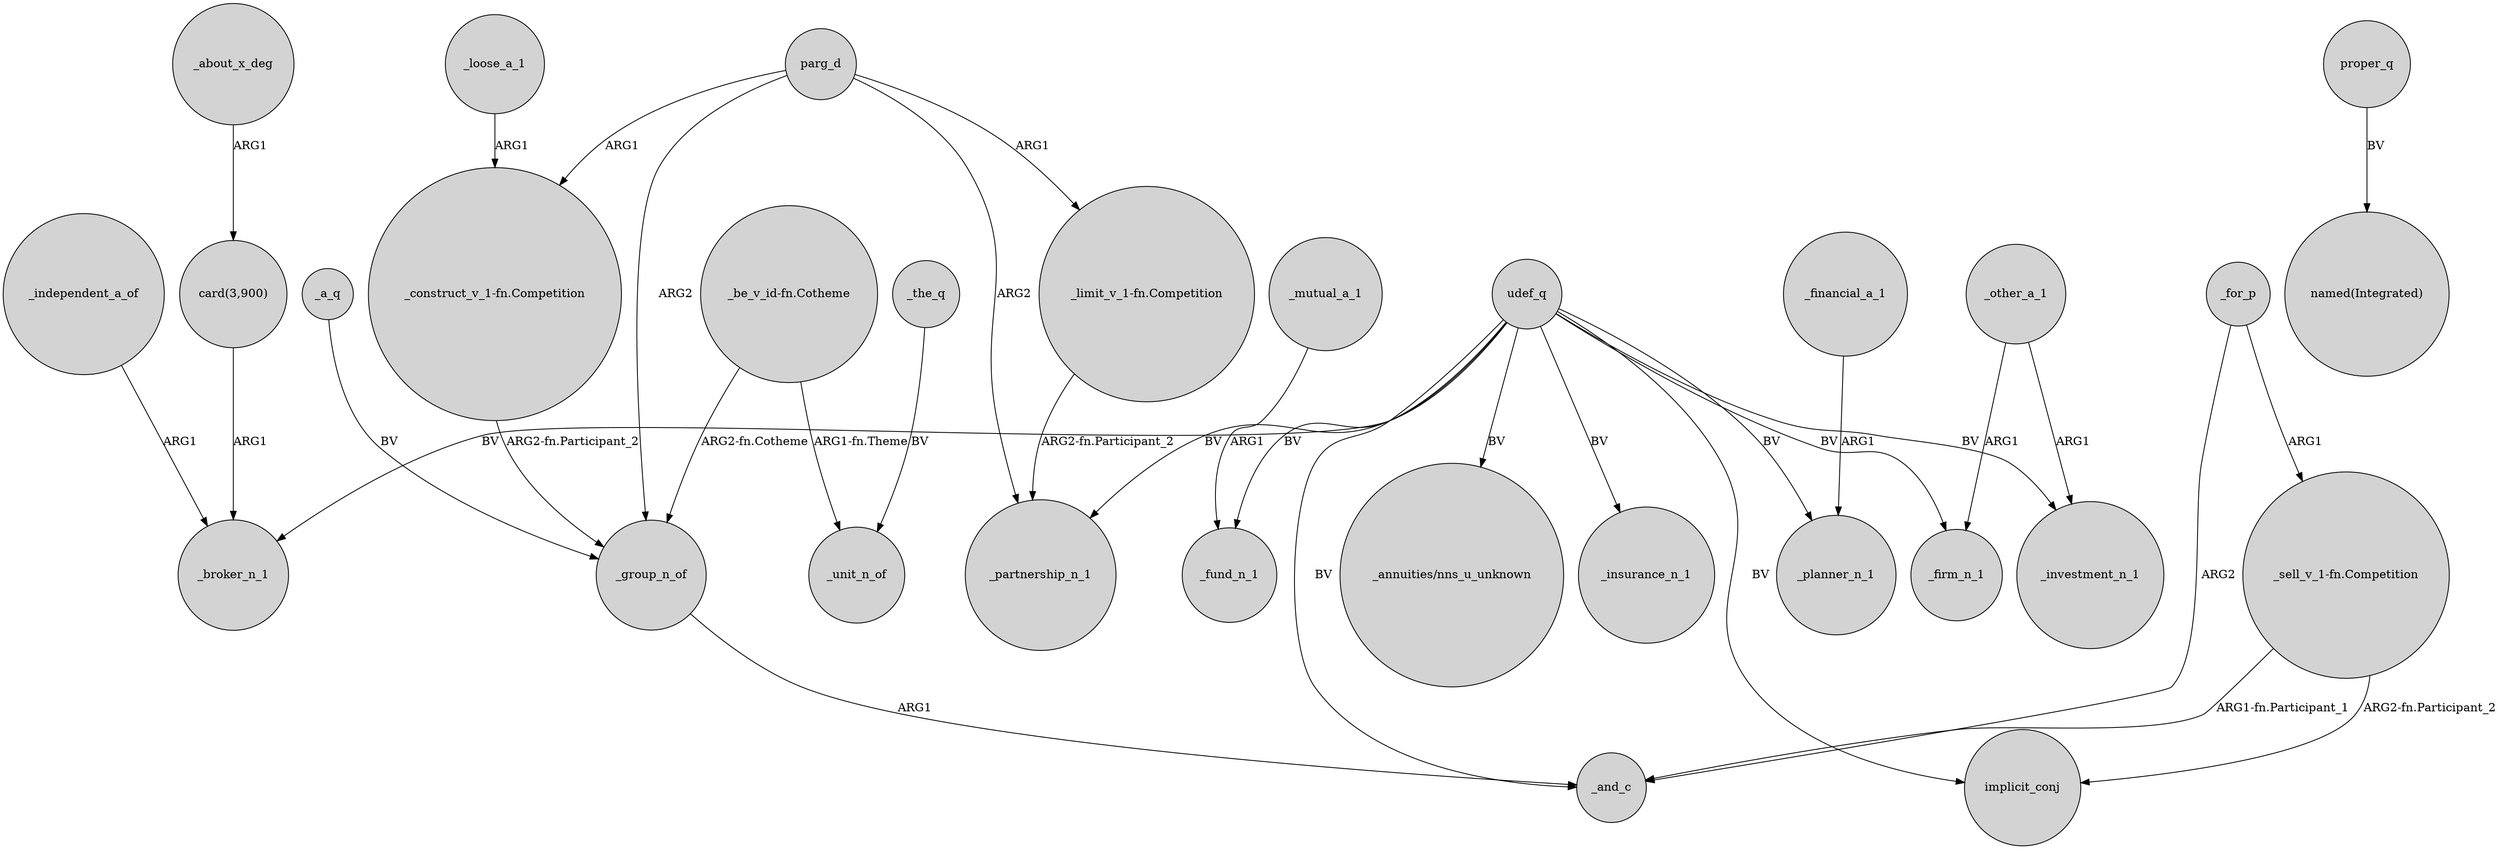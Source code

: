 digraph {
	node [shape=circle style=filled]
	_independent_a_of -> _broker_n_1 [label=ARG1]
	udef_q -> _insurance_n_1 [label=BV]
	udef_q -> _broker_n_1 [label=BV]
	parg_d -> _partnership_n_1 [label=ARG2]
	"_sell_v_1-fn.Competition" -> _and_c [label="ARG1-fn.Participant_1"]
	udef_q -> "_annuities/nns_u_unknown" [label=BV]
	"_construct_v_1-fn.Competition" -> _group_n_of [label="ARG2-fn.Participant_2"]
	udef_q -> _fund_n_1 [label=BV]
	udef_q -> _partnership_n_1 [label=BV]
	udef_q -> _planner_n_1 [label=BV]
	"_sell_v_1-fn.Competition" -> implicit_conj [label="ARG2-fn.Participant_2"]
	"_be_v_id-fn.Cotheme" -> _unit_n_of [label="ARG1-fn.Theme"]
	udef_q -> _and_c [label=BV]
	parg_d -> _group_n_of [label=ARG2]
	udef_q -> _firm_n_1 [label=BV]
	_a_q -> _group_n_of [label=BV]
	_other_a_1 -> _investment_n_1 [label=ARG1]
	proper_q -> "named(Integrated)" [label=BV]
	"_limit_v_1-fn.Competition" -> _partnership_n_1 [label="ARG2-fn.Participant_2"]
	_other_a_1 -> _firm_n_1 [label=ARG1]
	_group_n_of -> _and_c [label=ARG1]
	_financial_a_1 -> _planner_n_1 [label=ARG1]
	_mutual_a_1 -> _fund_n_1 [label=ARG1]
	_for_p -> "_sell_v_1-fn.Competition" [label=ARG1]
	udef_q -> _investment_n_1 [label=BV]
	_about_x_deg -> "card(3,900)" [label=ARG1]
	parg_d -> "_limit_v_1-fn.Competition" [label=ARG1]
	"_be_v_id-fn.Cotheme" -> _group_n_of [label="ARG2-fn.Cotheme"]
	"card(3,900)" -> _broker_n_1 [label=ARG1]
	parg_d -> "_construct_v_1-fn.Competition" [label=ARG1]
	_the_q -> _unit_n_of [label=BV]
	_loose_a_1 -> "_construct_v_1-fn.Competition" [label=ARG1]
	udef_q -> implicit_conj [label=BV]
	_for_p -> _and_c [label=ARG2]
}
